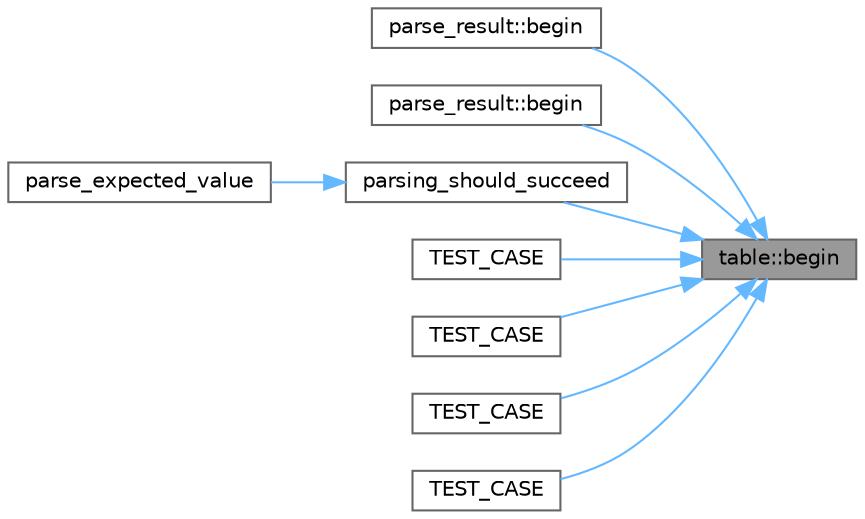 digraph "table::begin"
{
 // LATEX_PDF_SIZE
  bgcolor="transparent";
  edge [fontname=Helvetica,fontsize=10,labelfontname=Helvetica,labelfontsize=10];
  node [fontname=Helvetica,fontsize=10,shape=box,height=0.2,width=0.4];
  rankdir="RL";
  Node1 [id="Node000001",label="table::begin",height=0.2,width=0.4,color="gray40", fillcolor="grey60", style="filled", fontcolor="black",tooltip="Returns an iterator to the first key-value pair."];
  Node1 -> Node2 [id="edge9_Node000001_Node000002",dir="back",color="steelblue1",style="solid",tooltip=" "];
  Node2 [id="Node000002",label="parse_result::begin",height=0.2,width=0.4,color="grey40", fillcolor="white", style="filled",URL="$classparse__result.html#a1b747121196915109bf6ee42999de721",tooltip="Returns an iterator to the first key-value pair in the wrapped table."];
  Node1 -> Node3 [id="edge10_Node000001_Node000003",dir="back",color="steelblue1",style="solid",tooltip=" "];
  Node3 [id="Node000003",label="parse_result::begin",height=0.2,width=0.4,color="grey40", fillcolor="white", style="filled",URL="$classparse__result.html#a670ad11bdbaf1773aa00ae5ab19e66a0",tooltip="Returns an iterator to the first key-value pair in the wrapped table."];
  Node1 -> Node4 [id="edge11_Node000001_Node000004",dir="back",color="steelblue1",style="solid",tooltip=" "];
  Node4 [id="Node000004",label="parsing_should_succeed",height=0.2,width=0.4,color="grey40", fillcolor="white", style="filled",URL="$tests_8cpp.html#a4d9ba34691283860fa892d350b69b0df",tooltip=" "];
  Node4 -> Node5 [id="edge12_Node000004_Node000005",dir="back",color="steelblue1",style="solid",tooltip=" "];
  Node5 [id="Node000005",label="parse_expected_value",height=0.2,width=0.4,color="grey40", fillcolor="white", style="filled",URL="$tests_8h.html#aa009252a95ef7a00b3c5e8db48f5a3c5",tooltip=" "];
  Node1 -> Node6 [id="edge13_Node000001_Node000006",dir="back",color="steelblue1",style="solid",tooltip=" "];
  Node6 [id="Node000006",label="TEST_CASE",height=0.2,width=0.4,color="grey40", fillcolor="white", style="filled",URL="$manipulating__tables_8cpp.html#a252ec96f58e693e3891a5b910ad3f778",tooltip=" "];
  Node1 -> Node7 [id="edge14_Node000001_Node000007",dir="back",color="steelblue1",style="solid",tooltip=" "];
  Node7 [id="Node000007",label="TEST_CASE",height=0.2,width=0.4,color="grey40", fillcolor="white", style="filled",URL="$manipulating__tables_8cpp.html#a9402613c41393a3d8db5f9b57efe486f",tooltip=" "];
  Node1 -> Node8 [id="edge15_Node000001_Node000008",dir="back",color="steelblue1",style="solid",tooltip=" "];
  Node8 [id="Node000008",label="TEST_CASE",height=0.2,width=0.4,color="grey40", fillcolor="white", style="filled",URL="$manipulating__tables_8cpp.html#a61a938d63aa44a25f8088834372c92da",tooltip=" "];
  Node1 -> Node9 [id="edge16_Node000001_Node000009",dir="back",color="steelblue1",style="solid",tooltip=" "];
  Node9 [id="Node000009",label="TEST_CASE",height=0.2,width=0.4,color="grey40", fillcolor="white", style="filled",URL="$manipulating__tables_8cpp.html#a7443a827dbb3e68e442ba87a0a8f0fa0",tooltip=" "];
}
